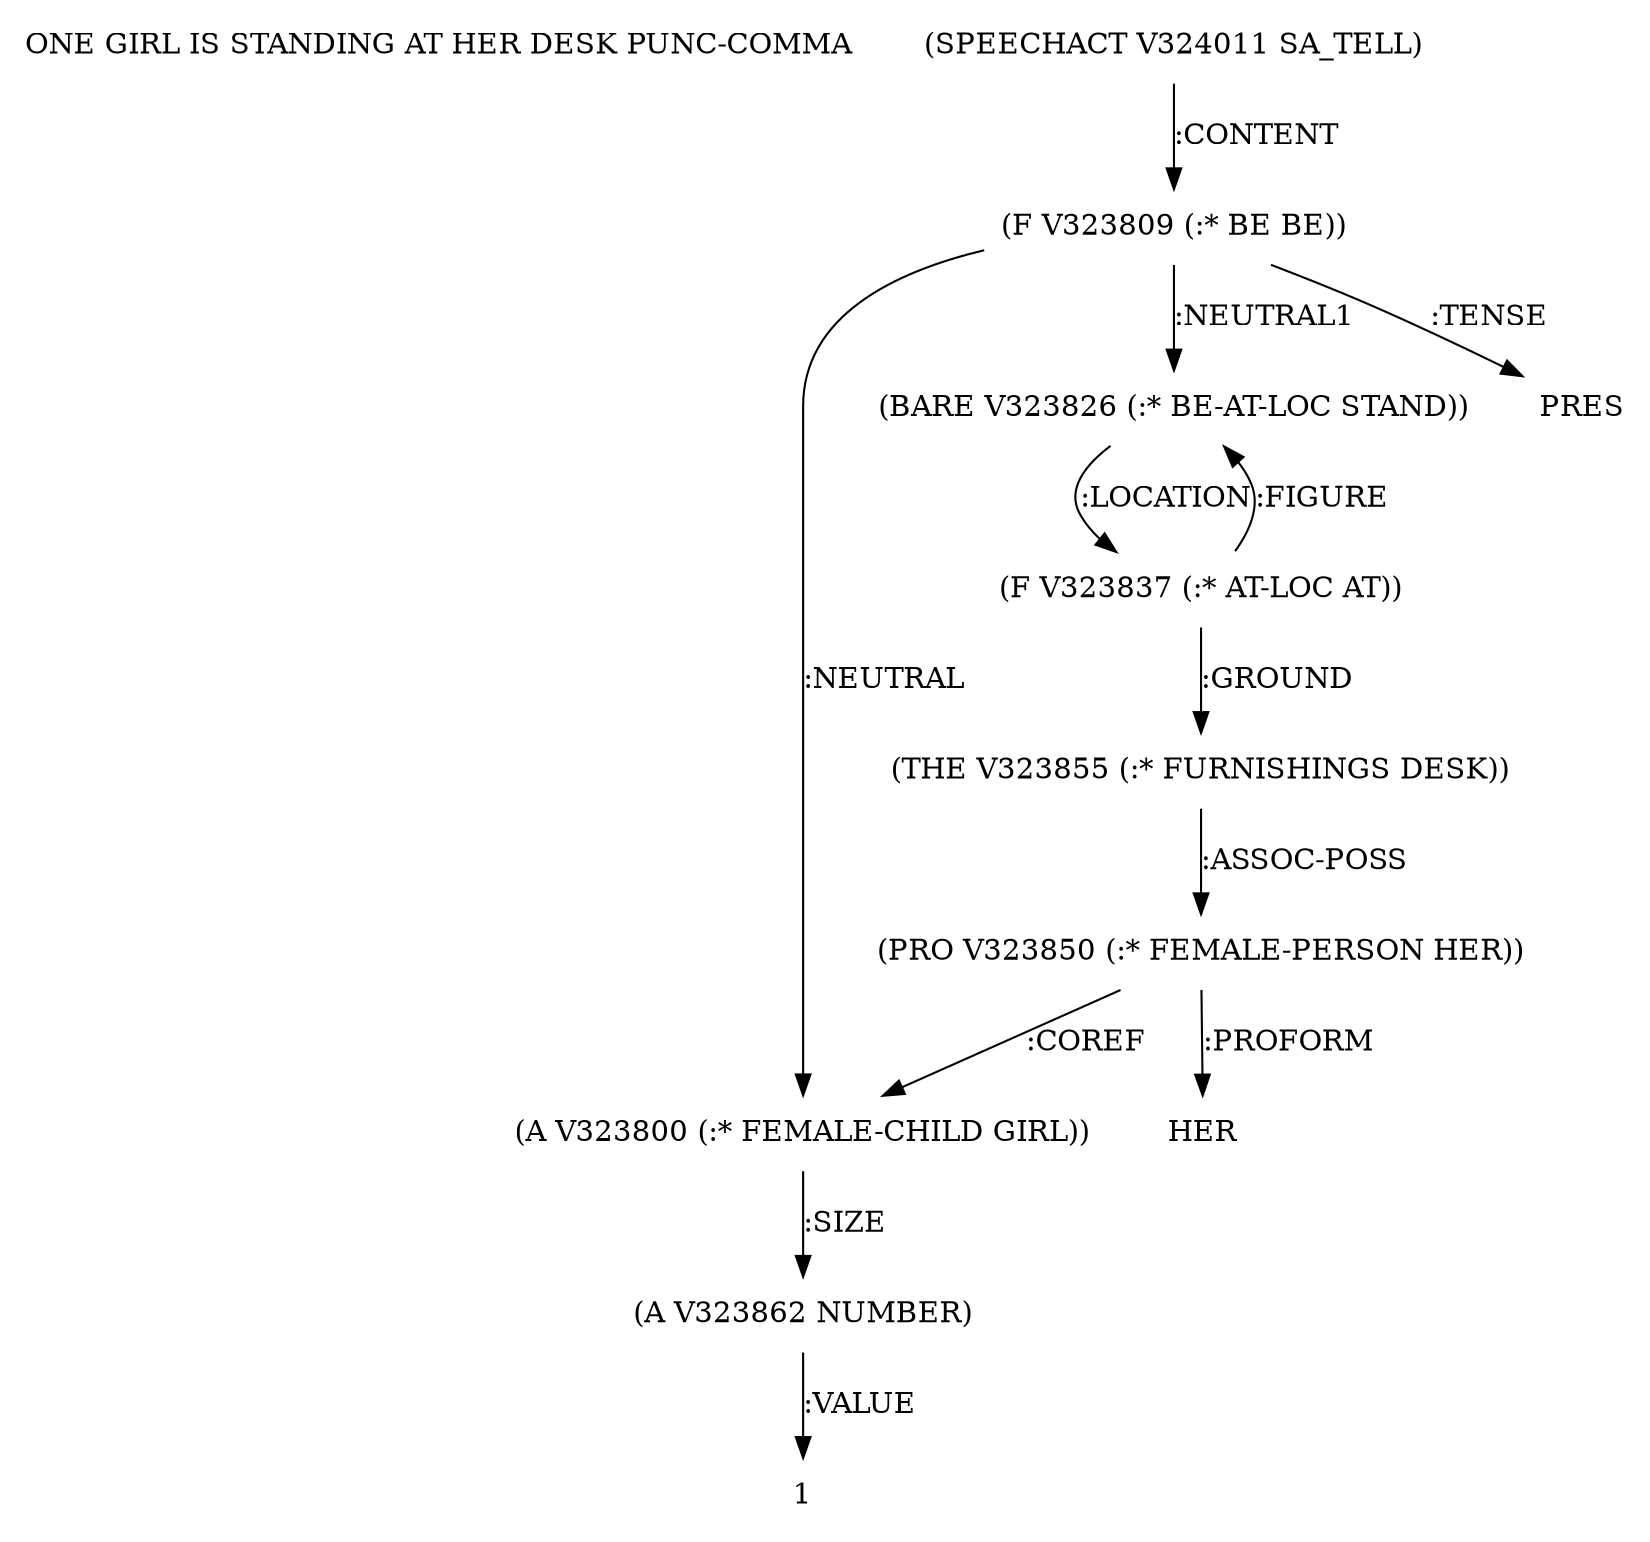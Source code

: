 digraph Terms {
  node [shape=none]
  "ONE GIRL IS STANDING AT HER DESK PUNC-COMMA"
  "V324011" [label="(SPEECHACT V324011 SA_TELL)"]
  "V324011" -> "V323809" [label=":CONTENT"]
  "V323809" [label="(F V323809 (:* BE BE))"]
  "V323809" -> "V323800" [label=":NEUTRAL"]
  "V323809" -> "V323826" [label=":NEUTRAL1"]
  "V323809" -> "NT324533" [label=":TENSE"]
  "NT324533" [label="PRES"]
  "V323800" [label="(A V323800 (:* FEMALE-CHILD GIRL))"]
  "V323800" -> "V323862" [label=":SIZE"]
  "V323862" [label="(A V323862 NUMBER)"]
  "V323862" -> "NT324534" [label=":VALUE"]
  "NT324534" [label="1"]
  "V323826" [label="(BARE V323826 (:* BE-AT-LOC STAND))"]
  "V323826" -> "V323837" [label=":LOCATION"]
  "V323837" [label="(F V323837 (:* AT-LOC AT))"]
  "V323837" -> "V323855" [label=":GROUND"]
  "V323837" -> "V323826" [label=":FIGURE"]
  "V323855" [label="(THE V323855 (:* FURNISHINGS DESK))"]
  "V323855" -> "V323850" [label=":ASSOC-POSS"]
  "V323850" [label="(PRO V323850 (:* FEMALE-PERSON HER))"]
  "V323850" -> "NT324535" [label=":PROFORM"]
  "NT324535" [label="HER"]
  "V323850" -> "V323800" [label=":COREF"]
}
